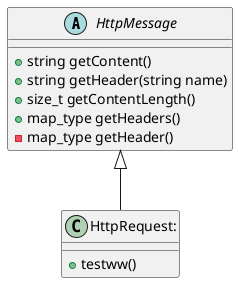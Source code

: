 @startuml
abstract HttpMessage {
	+string getContent()
	+string getHeader(string name)
	+size_t getContentLength()
	+map_type getHeaders()
	-map_type getHeader()
}

class HttpRequest: extends HttpMessage {
	+testww()
}
@enduml